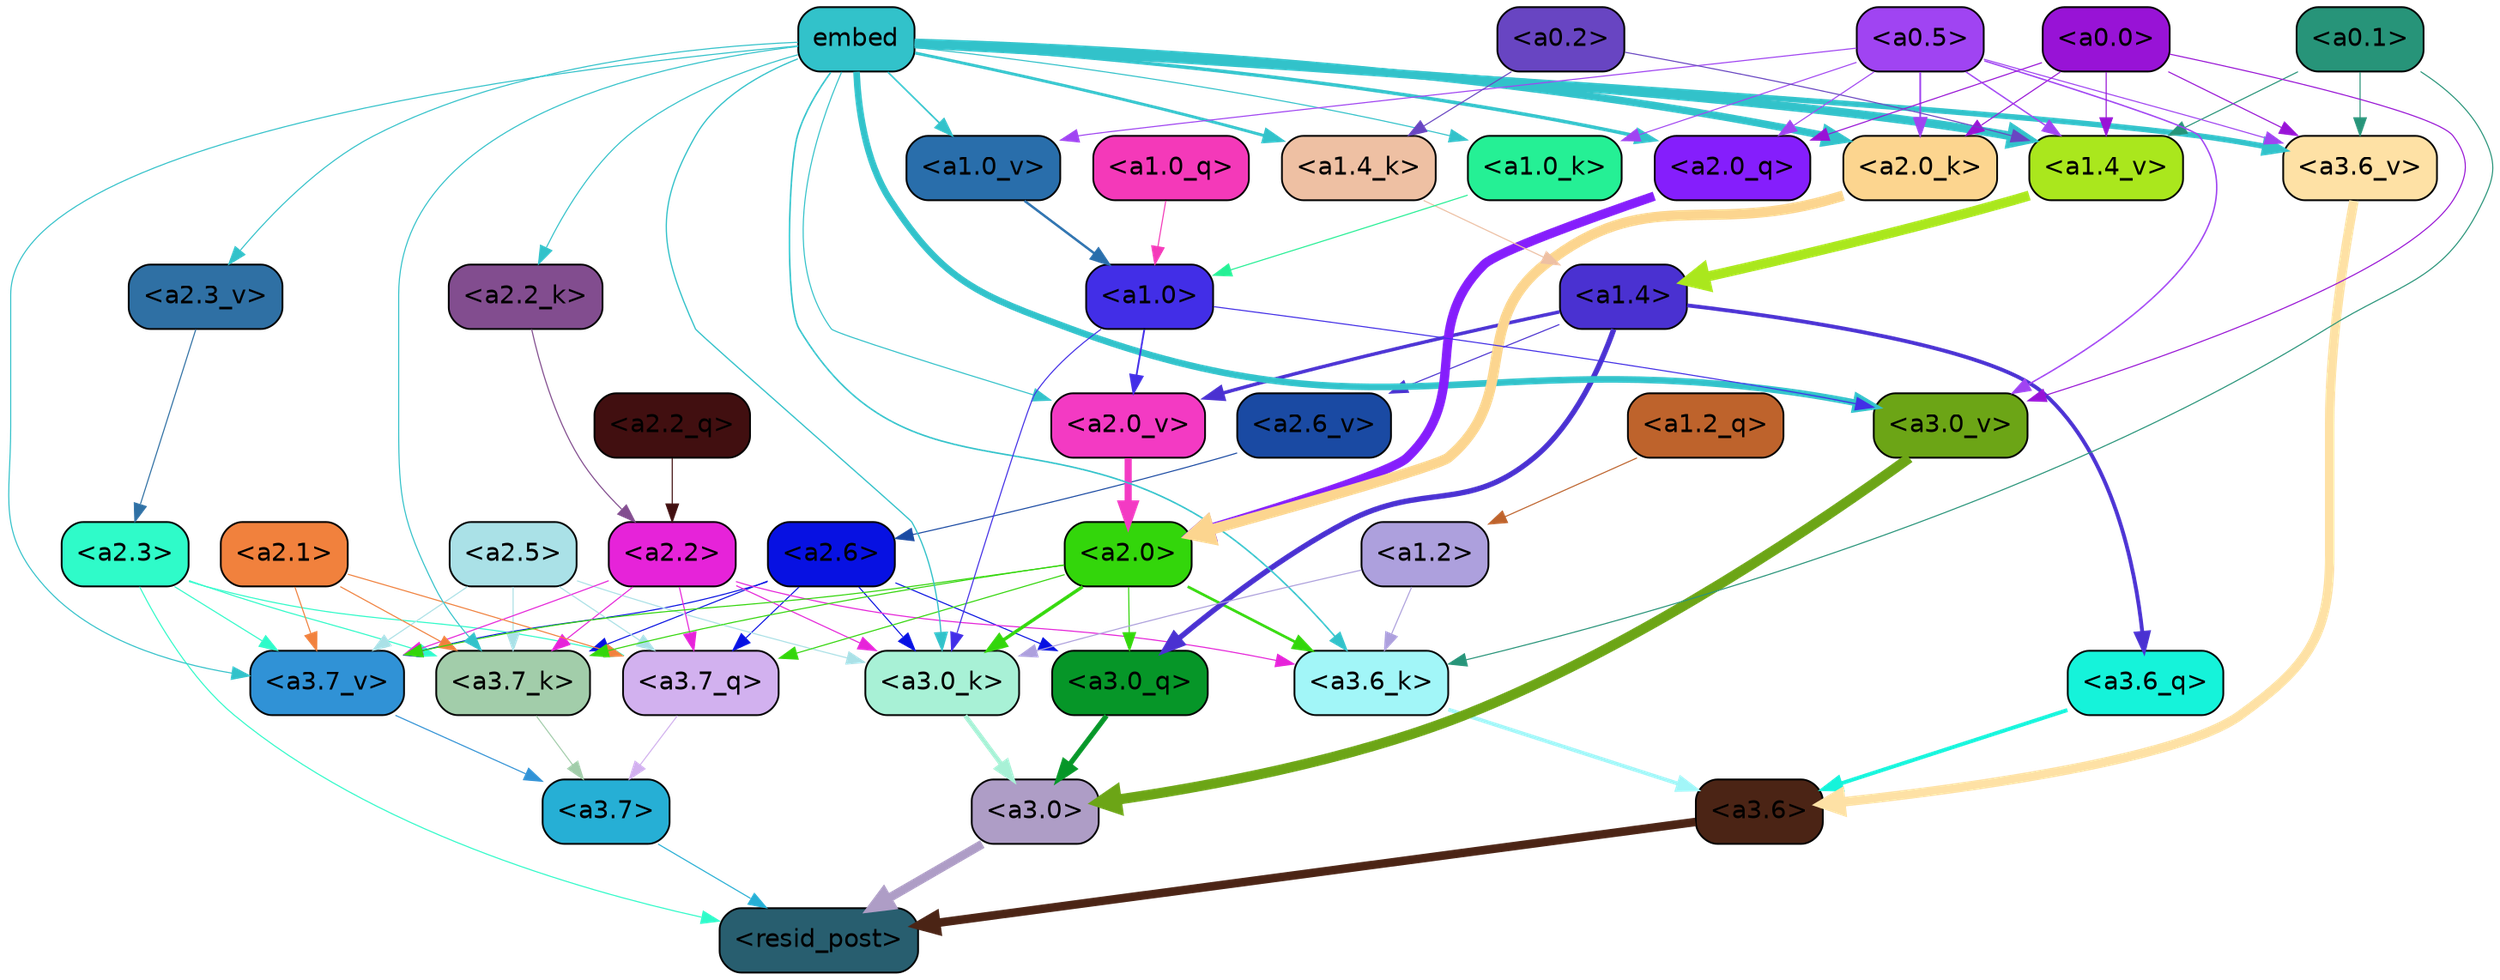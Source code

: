 strict digraph "" {
	graph [bgcolor=transparent,
		layout=dot,
		overlap=false,
		splines=true
	];
	"<a3.7>"	[color=black,
		fillcolor="#26afd5",
		fontname=Helvetica,
		shape=box,
		style="filled, rounded"];
	"<resid_post>"	[color=black,
		fillcolor="#285e6f",
		fontname=Helvetica,
		shape=box,
		style="filled, rounded"];
	"<a3.7>" -> "<resid_post>"	[color="#26afd5",
		penwidth=0.6];
	"<a3.6>"	[color=black,
		fillcolor="#4b2415",
		fontname=Helvetica,
		shape=box,
		style="filled, rounded"];
	"<a3.6>" -> "<resid_post>"	[color="#4b2415",
		penwidth=4.7534414529800415];
	"<a3.0>"	[color=black,
		fillcolor="#ae9dc6",
		fontname=Helvetica,
		shape=box,
		style="filled, rounded"];
	"<a3.0>" -> "<resid_post>"	[color="#ae9dc6",
		penwidth=4.898576855659485];
	"<a2.3>"	[color=black,
		fillcolor="#2ffbc9",
		fontname=Helvetica,
		shape=box,
		style="filled, rounded"];
	"<a2.3>" -> "<resid_post>"	[color="#2ffbc9",
		penwidth=0.6];
	"<a3.7_q>"	[color=black,
		fillcolor="#d2b1ef",
		fontname=Helvetica,
		shape=box,
		style="filled, rounded"];
	"<a2.3>" -> "<a3.7_q>"	[color="#2ffbc9",
		penwidth=0.6];
	"<a3.7_k>"	[color=black,
		fillcolor="#a2cdaa",
		fontname=Helvetica,
		shape=box,
		style="filled, rounded"];
	"<a2.3>" -> "<a3.7_k>"	[color="#2ffbc9",
		penwidth=0.6];
	"<a3.7_v>"	[color=black,
		fillcolor="#3092d6",
		fontname=Helvetica,
		shape=box,
		style="filled, rounded"];
	"<a2.3>" -> "<a3.7_v>"	[color="#2ffbc9",
		penwidth=0.6];
	"<a3.7_q>" -> "<a3.7>"	[color="#d2b1ef",
		penwidth=0.6];
	"<a3.6_q>"	[color=black,
		fillcolor="#15f3da",
		fontname=Helvetica,
		shape=box,
		style="filled, rounded"];
	"<a3.6_q>" -> "<a3.6>"	[color="#15f3da",
		penwidth=2.160832464694977];
	"<a3.0_q>"	[color=black,
		fillcolor="#069628",
		fontname=Helvetica,
		shape=box,
		style="filled, rounded"];
	"<a3.0_q>" -> "<a3.0>"	[color="#069628",
		penwidth=2.870753765106201];
	"<a3.7_k>" -> "<a3.7>"	[color="#a2cdaa",
		penwidth=0.6];
	"<a3.6_k>"	[color=black,
		fillcolor="#a2f6f8",
		fontname=Helvetica,
		shape=box,
		style="filled, rounded"];
	"<a3.6_k>" -> "<a3.6>"	[color="#a2f6f8",
		penwidth=2.13908451795578];
	"<a3.0_k>"	[color=black,
		fillcolor="#a8f1d6",
		fontname=Helvetica,
		shape=box,
		style="filled, rounded"];
	"<a3.0_k>" -> "<a3.0>"	[color="#a8f1d6",
		penwidth=2.520303964614868];
	"<a3.7_v>" -> "<a3.7>"	[color="#3092d6",
		penwidth=0.6];
	"<a3.6_v>"	[color=black,
		fillcolor="#fee1a5",
		fontname=Helvetica,
		shape=box,
		style="filled, rounded"];
	"<a3.6_v>" -> "<a3.6>"	[color="#fee1a5",
		penwidth=5.297133803367615];
	"<a3.0_v>"	[color=black,
		fillcolor="#6ca516",
		fontname=Helvetica,
		shape=box,
		style="filled, rounded"];
	"<a3.0_v>" -> "<a3.0>"	[color="#6ca516",
		penwidth=5.680712580680847];
	"<a2.6>"	[color=black,
		fillcolor="#0711e2",
		fontname=Helvetica,
		shape=box,
		style="filled, rounded"];
	"<a2.6>" -> "<a3.7_q>"	[color="#0711e2",
		penwidth=0.6];
	"<a2.6>" -> "<a3.0_q>"	[color="#0711e2",
		penwidth=0.6];
	"<a2.6>" -> "<a3.7_k>"	[color="#0711e2",
		penwidth=0.6];
	"<a2.6>" -> "<a3.0_k>"	[color="#0711e2",
		penwidth=0.6];
	"<a2.6>" -> "<a3.7_v>"	[color="#0711e2",
		penwidth=0.6];
	"<a2.5>"	[color=black,
		fillcolor="#aae1e7",
		fontname=Helvetica,
		shape=box,
		style="filled, rounded"];
	"<a2.5>" -> "<a3.7_q>"	[color="#aae1e7",
		penwidth=0.6];
	"<a2.5>" -> "<a3.7_k>"	[color="#aae1e7",
		penwidth=0.6];
	"<a2.5>" -> "<a3.0_k>"	[color="#aae1e7",
		penwidth=0.6];
	"<a2.5>" -> "<a3.7_v>"	[color="#aae1e7",
		penwidth=0.6];
	"<a2.2>"	[color=black,
		fillcolor="#e623d9",
		fontname=Helvetica,
		shape=box,
		style="filled, rounded"];
	"<a2.2>" -> "<a3.7_q>"	[color="#e623d9",
		penwidth=0.6];
	"<a2.2>" -> "<a3.7_k>"	[color="#e623d9",
		penwidth=0.6];
	"<a2.2>" -> "<a3.6_k>"	[color="#e623d9",
		penwidth=0.6];
	"<a2.2>" -> "<a3.0_k>"	[color="#e623d9",
		penwidth=0.6];
	"<a2.2>" -> "<a3.7_v>"	[color="#e623d9",
		penwidth=0.6];
	"<a2.1>"	[color=black,
		fillcolor="#f1813d",
		fontname=Helvetica,
		shape=box,
		style="filled, rounded"];
	"<a2.1>" -> "<a3.7_q>"	[color="#f1813d",
		penwidth=0.6];
	"<a2.1>" -> "<a3.7_k>"	[color="#f1813d",
		penwidth=0.6];
	"<a2.1>" -> "<a3.7_v>"	[color="#f1813d",
		penwidth=0.6];
	"<a2.0>"	[color=black,
		fillcolor="#33d60b",
		fontname=Helvetica,
		shape=box,
		style="filled, rounded"];
	"<a2.0>" -> "<a3.7_q>"	[color="#33d60b",
		penwidth=0.6];
	"<a2.0>" -> "<a3.0_q>"	[color="#33d60b",
		penwidth=0.6];
	"<a2.0>" -> "<a3.7_k>"	[color="#33d60b",
		penwidth=0.6];
	"<a2.0>" -> "<a3.6_k>"	[color="#33d60b",
		penwidth=1.4784413101151586];
	"<a2.0>" -> "<a3.0_k>"	[color="#33d60b",
		penwidth=1.8858084231615067];
	"<a2.0>" -> "<a3.7_v>"	[color="#33d60b",
		penwidth=0.6];
	"<a1.4>"	[color=black,
		fillcolor="#4a31d1",
		fontname=Helvetica,
		shape=box,
		style="filled, rounded"];
	"<a1.4>" -> "<a3.6_q>"	[color="#4a31d1",
		penwidth=2.149975523352623];
	"<a1.4>" -> "<a3.0_q>"	[color="#4a31d1",
		penwidth=3.0018038749694824];
	"<a2.6_v>"	[color=black,
		fillcolor="#1a4aa3",
		fontname=Helvetica,
		shape=box,
		style="filled, rounded"];
	"<a1.4>" -> "<a2.6_v>"	[color="#4a31d1",
		penwidth=0.6];
	"<a2.0_v>"	[color=black,
		fillcolor="#f33ac3",
		fontname=Helvetica,
		shape=box,
		style="filled, rounded"];
	"<a1.4>" -> "<a2.0_v>"	[color="#4a31d1",
		penwidth=1.925402581691742];
	embed	[color=black,
		fillcolor="#32c2ca",
		fontname=Helvetica,
		shape=box,
		style="filled, rounded"];
	embed -> "<a3.7_k>"	[color="#32c2ca",
		penwidth=0.6];
	embed -> "<a3.6_k>"	[color="#32c2ca",
		penwidth=0.8552796393632889];
	embed -> "<a3.0_k>"	[color="#32c2ca",
		penwidth=0.691851794719696];
	embed -> "<a3.7_v>"	[color="#32c2ca",
		penwidth=0.6];
	embed -> "<a3.6_v>"	[color="#32c2ca",
		penwidth=3.067279100418091];
	embed -> "<a3.0_v>"	[color="#32c2ca",
		penwidth=3.6927278637886047];
	"<a2.0_q>"	[color=black,
		fillcolor="#851efc",
		fontname=Helvetica,
		shape=box,
		style="filled, rounded"];
	embed -> "<a2.0_q>"	[color="#32c2ca",
		penwidth=1.944248914718628];
	"<a2.2_k>"	[color=black,
		fillcolor="#824d8f",
		fontname=Helvetica,
		shape=box,
		style="filled, rounded"];
	embed -> "<a2.2_k>"	[color="#32c2ca",
		penwidth=0.6];
	"<a2.0_k>"	[color=black,
		fillcolor="#fcd58f",
		fontname=Helvetica,
		shape=box,
		style="filled, rounded"];
	embed -> "<a2.0_k>"	[color="#32c2ca",
		penwidth=4.198909968137741];
	"<a2.3_v>"	[color=black,
		fillcolor="#2f70a4",
		fontname=Helvetica,
		shape=box,
		style="filled, rounded"];
	embed -> "<a2.3_v>"	[color="#32c2ca",
		penwidth=0.6];
	embed -> "<a2.0_v>"	[color="#32c2ca",
		penwidth=0.6];
	"<a1.4_k>"	[color=black,
		fillcolor="#eec0a3",
		fontname=Helvetica,
		shape=box,
		style="filled, rounded"];
	embed -> "<a1.4_k>"	[color="#32c2ca",
		penwidth=1.6299549341201782];
	"<a1.0_k>"	[color=black,
		fillcolor="#25f095",
		fontname=Helvetica,
		shape=box,
		style="filled, rounded"];
	embed -> "<a1.0_k>"	[color="#32c2ca",
		penwidth=0.6];
	"<a1.4_v>"	[color=black,
		fillcolor="#aae71d",
		fontname=Helvetica,
		shape=box,
		style="filled, rounded"];
	embed -> "<a1.4_v>"	[color="#32c2ca",
		penwidth=4.780120432376862];
	"<a1.0_v>"	[color=black,
		fillcolor="#296eab",
		fontname=Helvetica,
		shape=box,
		style="filled, rounded"];
	embed -> "<a1.0_v>"	[color="#32c2ca",
		penwidth=0.8886437299661338];
	"<a1.2>"	[color=black,
		fillcolor="#ada0dd",
		fontname=Helvetica,
		shape=box,
		style="filled, rounded"];
	"<a1.2>" -> "<a3.6_k>"	[color="#ada0dd",
		penwidth=0.6];
	"<a1.2>" -> "<a3.0_k>"	[color="#ada0dd",
		penwidth=0.6];
	"<a0.1>"	[color=black,
		fillcolor="#279479",
		fontname=Helvetica,
		shape=box,
		style="filled, rounded"];
	"<a0.1>" -> "<a3.6_k>"	[color="#279479",
		penwidth=0.6];
	"<a0.1>" -> "<a3.6_v>"	[color="#279479",
		penwidth=0.6];
	"<a0.1>" -> "<a1.4_v>"	[color="#279479",
		penwidth=0.6];
	"<a1.0>"	[color=black,
		fillcolor="#422ee7",
		fontname=Helvetica,
		shape=box,
		style="filled, rounded"];
	"<a1.0>" -> "<a3.0_k>"	[color="#422ee7",
		penwidth=0.6];
	"<a1.0>" -> "<a3.0_v>"	[color="#422ee7",
		penwidth=0.6];
	"<a1.0>" -> "<a2.0_v>"	[color="#422ee7",
		penwidth=0.9920598268508911];
	"<a0.5>"	[color=black,
		fillcolor="#a044f2",
		fontname=Helvetica,
		shape=box,
		style="filled, rounded"];
	"<a0.5>" -> "<a3.6_v>"	[color="#a044f2",
		penwidth=0.6];
	"<a0.5>" -> "<a3.0_v>"	[color="#a044f2",
		penwidth=0.8028683364391327];
	"<a0.5>" -> "<a2.0_q>"	[color="#a044f2",
		penwidth=0.6];
	"<a0.5>" -> "<a2.0_k>"	[color="#a044f2",
		penwidth=0.9883035719394684];
	"<a0.5>" -> "<a1.0_k>"	[color="#a044f2",
		penwidth=0.6];
	"<a0.5>" -> "<a1.4_v>"	[color="#a044f2",
		penwidth=0.7686666250228882];
	"<a0.5>" -> "<a1.0_v>"	[color="#a044f2",
		penwidth=0.6];
	"<a0.0>"	[color=black,
		fillcolor="#9813d6",
		fontname=Helvetica,
		shape=box,
		style="filled, rounded"];
	"<a0.0>" -> "<a3.6_v>"	[color="#9813d6",
		penwidth=0.6];
	"<a0.0>" -> "<a3.0_v>"	[color="#9813d6",
		penwidth=0.6];
	"<a0.0>" -> "<a2.0_q>"	[color="#9813d6",
		penwidth=0.6];
	"<a0.0>" -> "<a2.0_k>"	[color="#9813d6",
		penwidth=0.6];
	"<a0.0>" -> "<a1.4_v>"	[color="#9813d6",
		penwidth=0.6];
	"<a2.2_q>"	[color=black,
		fillcolor="#410f10",
		fontname=Helvetica,
		shape=box,
		style="filled, rounded"];
	"<a2.2_q>" -> "<a2.2>"	[color="#410f10",
		penwidth=0.6];
	"<a2.0_q>" -> "<a2.0>"	[color="#851efc",
		penwidth=5.1847569942474365];
	"<a2.2_k>" -> "<a2.2>"	[color="#824d8f",
		penwidth=0.6149471998214722];
	"<a2.0_k>" -> "<a2.0>"	[color="#fcd58f",
		penwidth=5.773491740226746];
	"<a2.6_v>" -> "<a2.6>"	[color="#1a4aa3",
		penwidth=0.6];
	"<a2.3_v>" -> "<a2.3>"	[color="#2f70a4",
		penwidth=0.6];
	"<a2.0_v>" -> "<a2.0>"	[color="#f33ac3",
		penwidth=3.9731863737106323];
	"<a1.2_q>"	[color=black,
		fillcolor="#be632c",
		fontname=Helvetica,
		shape=box,
		style="filled, rounded"];
	"<a1.2_q>" -> "<a1.2>"	[color="#be632c",
		penwidth=0.6];
	"<a1.0_q>"	[color=black,
		fillcolor="#f439b9",
		fontname=Helvetica,
		shape=box,
		style="filled, rounded"];
	"<a1.0_q>" -> "<a1.0>"	[color="#f439b9",
		penwidth=0.6];
	"<a1.4_k>" -> "<a1.4>"	[color="#eec0a3",
		penwidth=0.6];
	"<a1.0_k>" -> "<a1.0>"	[color="#25f095",
		penwidth=0.6];
	"<a1.4_v>" -> "<a1.4>"	[color="#aae71d",
		penwidth=5.565408229827881];
	"<a1.0_v>" -> "<a1.0>"	[color="#296eab",
		penwidth=1.3358666002750397];
	"<a0.2>"	[color=black,
		fillcolor="#6845c2",
		fontname=Helvetica,
		shape=box,
		style="filled, rounded"];
	"<a0.2>" -> "<a1.4_k>"	[color="#6845c2",
		penwidth=0.6];
	"<a0.2>" -> "<a1.4_v>"	[color="#6845c2",
		penwidth=0.6];
}
